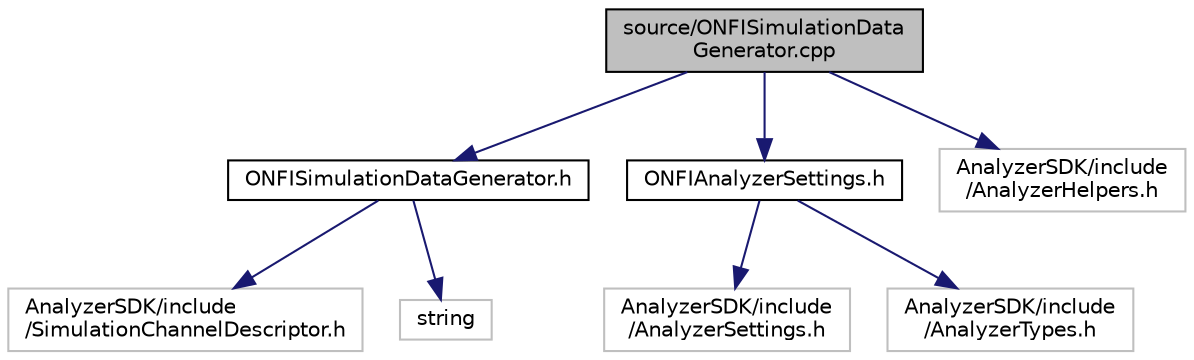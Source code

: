 digraph "source/ONFISimulationDataGenerator.cpp"
{
  edge [fontname="Helvetica",fontsize="10",labelfontname="Helvetica",labelfontsize="10"];
  node [fontname="Helvetica",fontsize="10",shape=record];
  Node0 [label="source/ONFISimulationData\lGenerator.cpp",height=0.2,width=0.4,color="black", fillcolor="grey75", style="filled", fontcolor="black"];
  Node0 -> Node1 [color="midnightblue",fontsize="10",style="solid",fontname="Helvetica"];
  Node1 [label="ONFISimulationDataGenerator.h",height=0.2,width=0.4,color="black", fillcolor="white", style="filled",URL="$ONFISimulationDataGenerator_8h.html",tooltip="this class will generate simulated data that can be later to test the analyzer, or provide an example..."];
  Node1 -> Node2 [color="midnightblue",fontsize="10",style="solid",fontname="Helvetica"];
  Node2 [label="AnalyzerSDK/include\l/SimulationChannelDescriptor.h",height=0.2,width=0.4,color="grey75", fillcolor="white", style="filled"];
  Node1 -> Node3 [color="midnightblue",fontsize="10",style="solid",fontname="Helvetica"];
  Node3 [label="string",height=0.2,width=0.4,color="grey75", fillcolor="white", style="filled"];
  Node0 -> Node4 [color="midnightblue",fontsize="10",style="solid",fontname="Helvetica"];
  Node4 [label="ONFIAnalyzerSettings.h",height=0.2,width=0.4,color="black", fillcolor="white", style="filled",URL="$ONFIAnalyzerSettings_8h.html",tooltip="this fucntion will define the settings our analyzer needs, and create interfaces that’ll allow the L..."];
  Node4 -> Node5 [color="midnightblue",fontsize="10",style="solid",fontname="Helvetica"];
  Node5 [label="AnalyzerSDK/include\l/AnalyzerSettings.h",height=0.2,width=0.4,color="grey75", fillcolor="white", style="filled"];
  Node4 -> Node6 [color="midnightblue",fontsize="10",style="solid",fontname="Helvetica"];
  Node6 [label="AnalyzerSDK/include\l/AnalyzerTypes.h",height=0.2,width=0.4,color="grey75", fillcolor="white", style="filled"];
  Node0 -> Node7 [color="midnightblue",fontsize="10",style="solid",fontname="Helvetica"];
  Node7 [label="AnalyzerSDK/include\l/AnalyzerHelpers.h",height=0.2,width=0.4,color="grey75", fillcolor="white", style="filled"];
}
